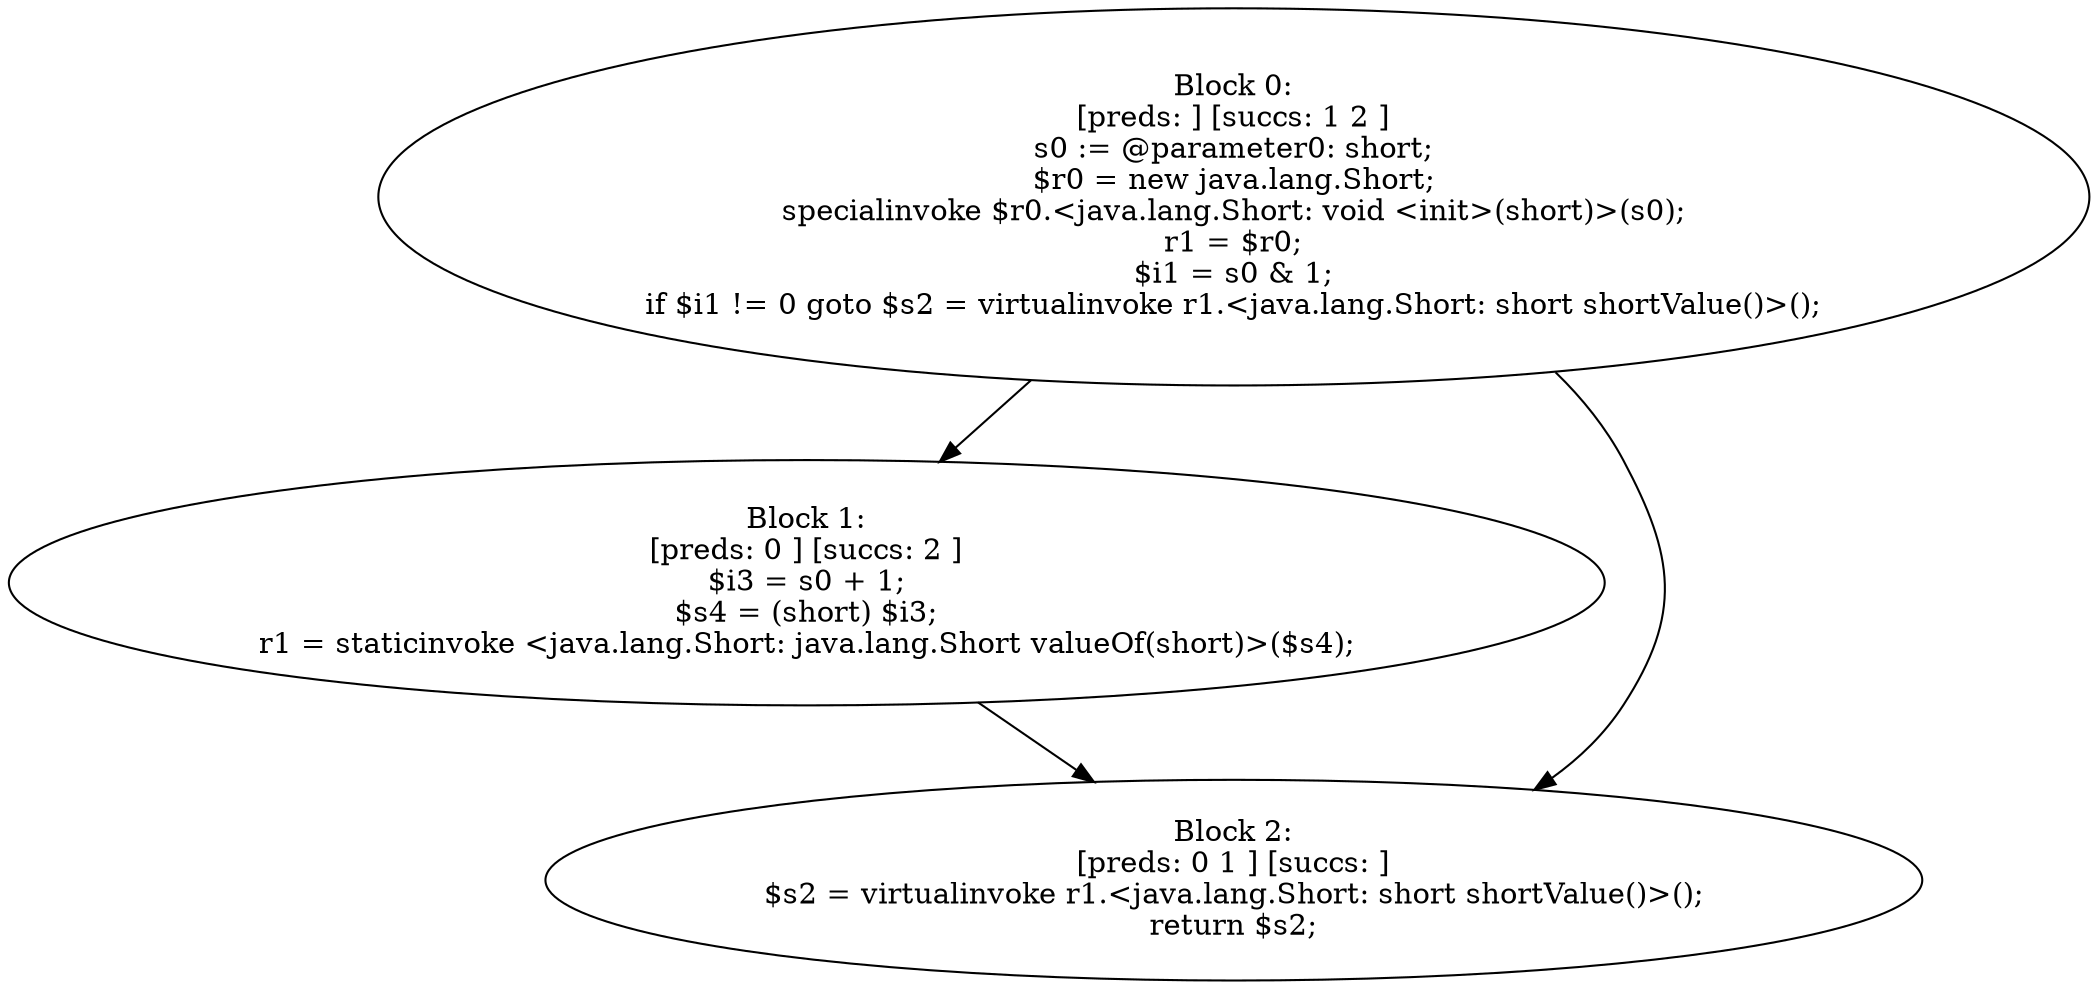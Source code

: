 digraph "unitGraph" {
    "Block 0:
[preds: ] [succs: 1 2 ]
s0 := @parameter0: short;
$r0 = new java.lang.Short;
specialinvoke $r0.<java.lang.Short: void <init>(short)>(s0);
r1 = $r0;
$i1 = s0 & 1;
if $i1 != 0 goto $s2 = virtualinvoke r1.<java.lang.Short: short shortValue()>();
"
    "Block 1:
[preds: 0 ] [succs: 2 ]
$i3 = s0 + 1;
$s4 = (short) $i3;
r1 = staticinvoke <java.lang.Short: java.lang.Short valueOf(short)>($s4);
"
    "Block 2:
[preds: 0 1 ] [succs: ]
$s2 = virtualinvoke r1.<java.lang.Short: short shortValue()>();
return $s2;
"
    "Block 0:
[preds: ] [succs: 1 2 ]
s0 := @parameter0: short;
$r0 = new java.lang.Short;
specialinvoke $r0.<java.lang.Short: void <init>(short)>(s0);
r1 = $r0;
$i1 = s0 & 1;
if $i1 != 0 goto $s2 = virtualinvoke r1.<java.lang.Short: short shortValue()>();
"->"Block 1:
[preds: 0 ] [succs: 2 ]
$i3 = s0 + 1;
$s4 = (short) $i3;
r1 = staticinvoke <java.lang.Short: java.lang.Short valueOf(short)>($s4);
";
    "Block 0:
[preds: ] [succs: 1 2 ]
s0 := @parameter0: short;
$r0 = new java.lang.Short;
specialinvoke $r0.<java.lang.Short: void <init>(short)>(s0);
r1 = $r0;
$i1 = s0 & 1;
if $i1 != 0 goto $s2 = virtualinvoke r1.<java.lang.Short: short shortValue()>();
"->"Block 2:
[preds: 0 1 ] [succs: ]
$s2 = virtualinvoke r1.<java.lang.Short: short shortValue()>();
return $s2;
";
    "Block 1:
[preds: 0 ] [succs: 2 ]
$i3 = s0 + 1;
$s4 = (short) $i3;
r1 = staticinvoke <java.lang.Short: java.lang.Short valueOf(short)>($s4);
"->"Block 2:
[preds: 0 1 ] [succs: ]
$s2 = virtualinvoke r1.<java.lang.Short: short shortValue()>();
return $s2;
";
}
